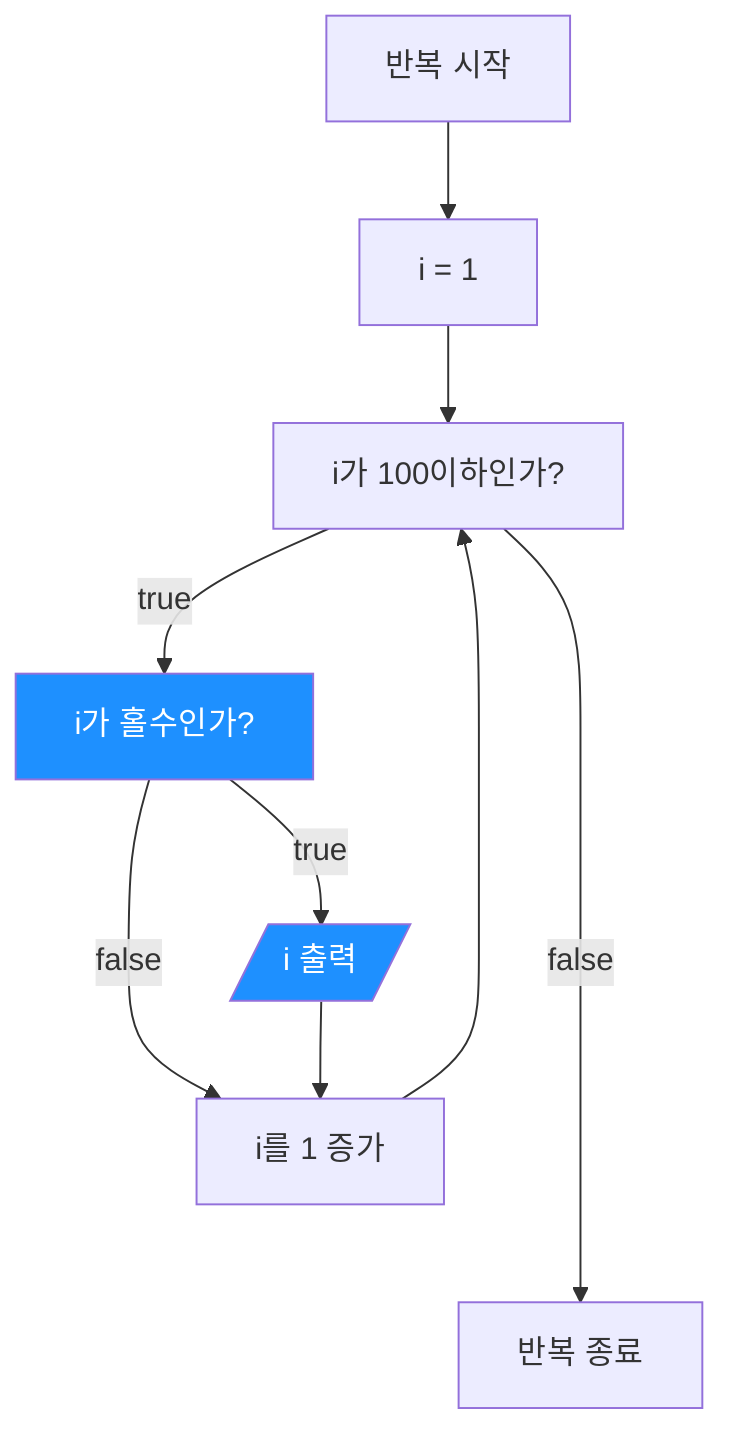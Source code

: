 flowchart TD
    a[반복 시작]
    a --> b[i = 1]
    b --> c[i가 100이하인가?]
    c --> |true| d[i가 홀수인가?]
    c -----> |false| z[반복 종료]
    d --> |true| e[/i 출력/]
    d --> |false| f[i를 1 증가]
    e --> f
    f --> c

style d fill:dodgerblue,color:white
style e fill:dodgerblue,color:white